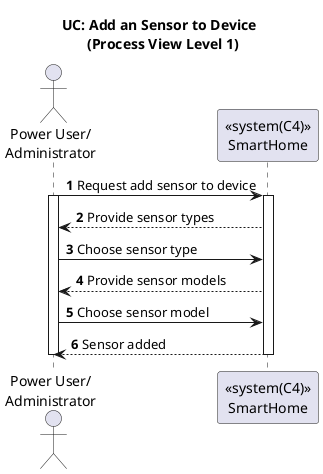  @startuml

title UC: Add an Sensor to Device \n (Process View Level 1)
autonumber

actor "Power User/\nAdministrator" as S
participant "<<system(C4)>>\nSmartHome" as AH

S -> AH : Request add sensor to device
activate S
activate AH
AH --> S : Provide sensor types
S -> AH : Choose sensor type
AH --> S : Provide sensor models
S -> AH : Choose sensor model
AH --> S : Sensor added
deactivate AH
deactivate S

@enduml

/´ syntax mais específica'/